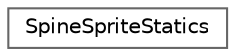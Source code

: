 digraph "类继承关系图"
{
 // LATEX_PDF_SIZE
  bgcolor="transparent";
  edge [fontname=Helvetica,fontsize=10,labelfontname=Helvetica,labelfontsize=10];
  node [fontname=Helvetica,fontsize=10,shape=box,height=0.2,width=0.4];
  rankdir="LR";
  Node0 [id="Node000000",label="SpineSpriteStatics",height=0.2,width=0.4,color="grey40", fillcolor="white", style="filled",URL="$struct_spine_sprite_statics.html",tooltip=" "];
}

